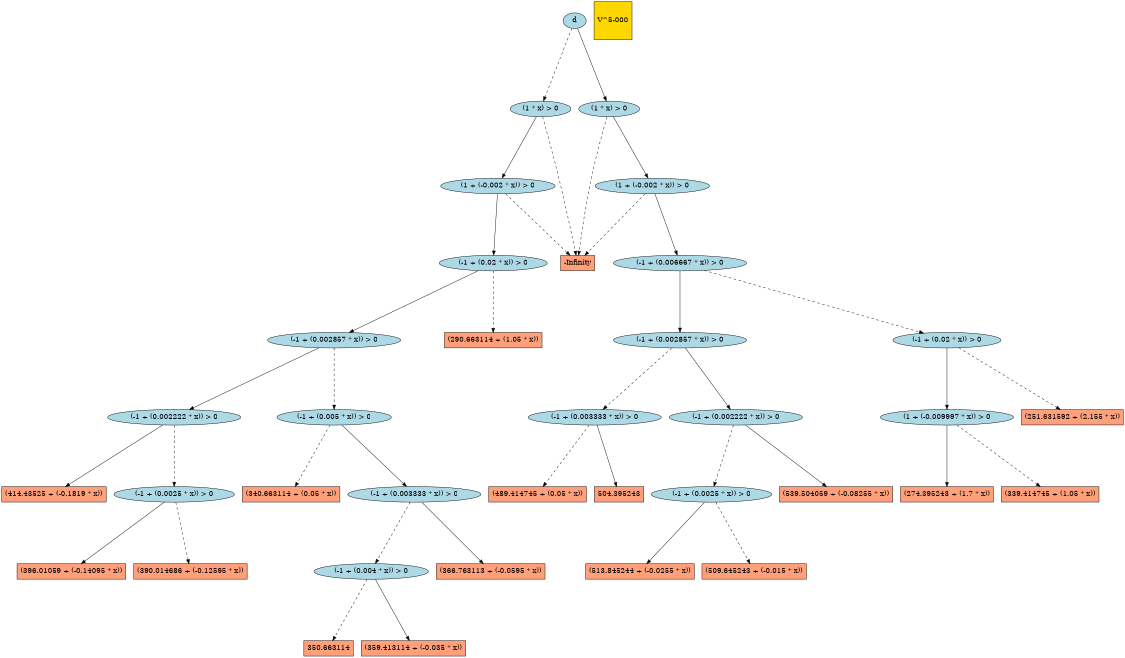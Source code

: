 digraph G { 
graph [ fontname = "Helvetica",fontsize="16",ratio = "auto",
        size="7.5,10",ranksep="2.00" ];
node [fontsize="16"];
"59998" [label="(-1 + (0.002857 * x)) > 0",fillcolor=lightblue,color=black,shape=ellipse,style=filled];
"59999" [label="(-1 + (0.02 * x)) > 0",fillcolor=lightblue,color=black,shape=ellipse,style=filled];
"60000" [label="(1 + (-0.002 * x)) > 0",fillcolor=lightblue,color=black,shape=ellipse,style=filled];
"68333" [label="(1 + (-0.009997 * x)) > 0",fillcolor=lightblue,color=black,shape=ellipse,style=filled];
"62792" [label="(274.395243 + (1.7 * x))",fillcolor=lightsalmon,color=black,shape=box,style=filled];
"60001" [label="(1 * x) > 0",fillcolor=lightblue,color=black,shape=ellipse,style=filled];
"62790" [label="(339.414745 + (1.05 * x))",fillcolor=lightsalmon,color=black,shape=box,style=filled];
"55783" [label="(396.01059 + (-0.14095 * x))",fillcolor=lightsalmon,color=black,shape=box,style=filled];
"75882" [label="(513.845244 + (-0.0255 * x))",fillcolor=lightsalmon,color=black,shape=box,style=filled];
"59997" [label="(-1 + (0.002222 * x)) > 0",fillcolor=lightblue,color=black,shape=ellipse,style=filled];
"56774" [label="(-1 + (0.004 * x)) > 0",fillcolor=lightblue,color=black,shape=ellipse,style=filled];
"80247" [label="(-1 + (0.0025 * x)) > 0",fillcolor=lightblue,color=black,shape=ellipse,style=filled];
"50609" [label="(340.663114 + (0.05 * x))",fillcolor=lightsalmon,color=black,shape=box,style=filled];
"56039" [label="(414.43525 + (-0.1819 * x))",fillcolor=lightsalmon,color=black,shape=box,style=filled];
"73272" [label="(489.414745 + (0.05 * x))",fillcolor=lightsalmon,color=black,shape=box,style=filled];
"58440" [label="(366.763113 + (-0.0595 * x))",fillcolor=lightsalmon,color=black,shape=box,style=filled];
"79046" [label="(-1 + (0.003333 * x)) > 0",fillcolor=lightblue,color=black,shape=ellipse,style=filled];
"74612" [label="504.395243",fillcolor=lightsalmon,color=black,shape=box,style=filled];
"58753" [label="(-1 + (0.005 * x)) > 0",fillcolor=lightblue,color=black,shape=ellipse,style=filled];
"58752" [label="(-1 + (0.003333 * x)) > 0",fillcolor=lightblue,color=black,shape=ellipse,style=filled];
"76255" [label="(539.504059 + (-0.08255 * x))",fillcolor=lightsalmon,color=black,shape=box,style=filled];
"75586" [label="(509.645243 + (-0.015 * x))",fillcolor=lightsalmon,color=black,shape=box,style=filled];
"57711" [label="(390.014686 + (-0.12595 * x))",fillcolor=lightsalmon,color=black,shape=box,style=filled];
"55577" [label="350.663114",fillcolor=lightsalmon,color=black,shape=box,style=filled];
"59613" [label="(-1 + (0.0025 * x)) > 0",fillcolor=lightblue,color=black,shape=ellipse,style=filled];
"61274" [label="(251.631592 + (2.155 * x))",fillcolor=lightsalmon,color=black,shape=box,style=filled];
"38731" [label="(290.663114 + (1.05 * x))",fillcolor=lightsalmon,color=black,shape=box,style=filled];
"80709" [label="d",fillcolor=lightblue,color=black,shape=ellipse,style=filled];
"56491" [label="(359.413114 + (-0.035 * x))",fillcolor=lightsalmon,color=black,shape=box,style=filled];
"4" [label="-Infinity",fillcolor=lightsalmon,color=black,shape=box,style=filled];
"80707" [label="(1 + (-0.002 * x)) > 0",fillcolor=lightblue,color=black,shape=ellipse,style=filled];
"80708" [label="(1 * x) > 0",fillcolor=lightblue,color=black,shape=ellipse,style=filled];
"80705" [label="(-1 + (0.002857 * x)) > 0",fillcolor=lightblue,color=black,shape=ellipse,style=filled];
"80706" [label="(-1 + (0.006667 * x)) > 0",fillcolor=lightblue,color=black,shape=ellipse,style=filled];
"68459" [label="(-1 + (0.02 * x)) > 0",fillcolor=lightblue,color=black,shape=ellipse,style=filled];
"_temp_" [label="V^5-000",fillcolor=gold1,color=black,shape=square,style=filled];
"80704" [label="(-1 + (0.002222 * x)) > 0",fillcolor=lightblue,color=black,shape=ellipse,style=filled];
"59998" -> "58753" [color=black,style=dashed];
"59998" -> "59997" [color=black,style=solid];
"59999" -> "59998" [color=black,style=solid];
"59999" -> "38731" [color=black,style=dashed];
"60000" -> "59999" [color=black,style=solid];
"60000" -> "4" [color=black,style=dashed];
"68333" -> "62792" [color=black,style=solid];
"68333" -> "62790" [color=black,style=dashed];
"60001" -> "60000" [color=black,style=solid];
"60001" -> "4" [color=black,style=dashed];
"59997" -> "56039" [color=black,style=solid];
"59997" -> "59613" [color=black,style=dashed];
"56774" -> "56491" [color=black,style=solid];
"56774" -> "55577" [color=black,style=dashed];
"80247" -> "75586" [color=black,style=dashed];
"80247" -> "75882" [color=black,style=solid];
"79046" -> "74612" [color=black,style=solid];
"79046" -> "73272" [color=black,style=dashed];
"58753" -> "58752" [color=black,style=solid];
"58753" -> "50609" [color=black,style=dashed];
"58752" -> "58440" [color=black,style=solid];
"58752" -> "56774" [color=black,style=dashed];
"59613" -> "55783" [color=black,style=solid];
"59613" -> "57711" [color=black,style=dashed];
"80709" -> "60001" [color=black,style=dashed];
"80709" -> "80708" [color=black,style=solid];
"80707" -> "4" [color=black,style=dashed];
"80707" -> "80706" [color=black,style=solid];
"80708" -> "4" [color=black,style=dashed];
"80708" -> "80707" [color=black,style=solid];
"80705" -> "79046" [color=black,style=dashed];
"80705" -> "80704" [color=black,style=solid];
"80706" -> "80705" [color=black,style=solid];
"80706" -> "68459" [color=black,style=dashed];
"68459" -> "68333" [color=black,style=solid];
"68459" -> "61274" [color=black,style=dashed];
"80704" -> "76255" [color=black,style=solid];
"80704" -> "80247" [color=black,style=dashed];
}
